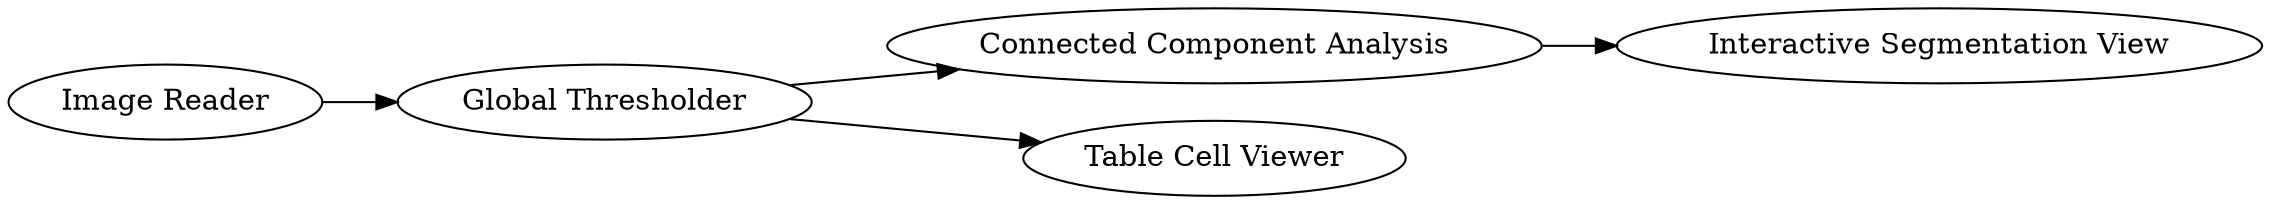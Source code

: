 digraph {
	6 [label="Global Thresholder"]
	8 [label="Connected Component Analysis"]
	9 [label="Table Cell Viewer"]
	10 [label="Interactive Segmentation View"]
	11 [label="Image Reader"]
	6 -> 8
	6 -> 9
	8 -> 10
	11 -> 6
	rankdir=LR
}
